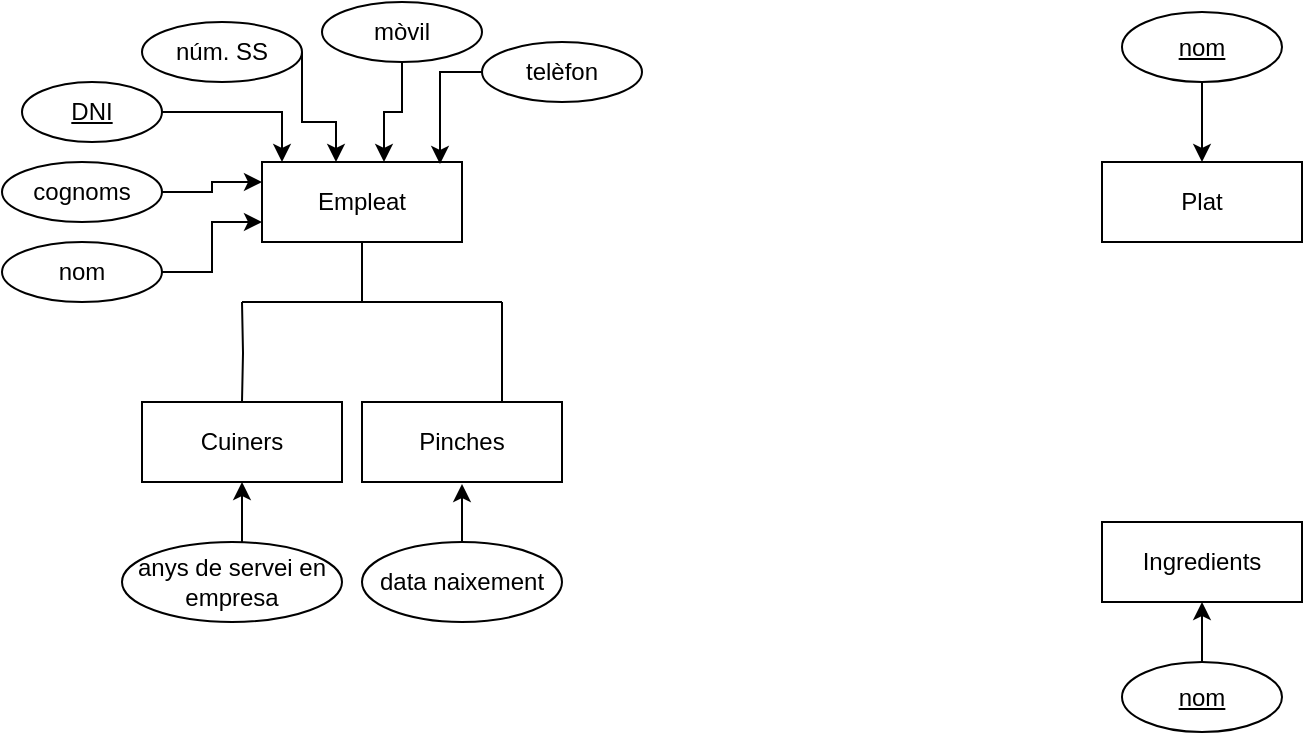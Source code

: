 <mxfile version="15.4.3" type="device"><diagram id="aJhpsfaL08rwU_HSPbfb" name="Page-1"><mxGraphModel dx="661" dy="744" grid="1" gridSize="10" guides="1" tooltips="1" connect="1" arrows="1" fold="1" page="1" pageScale="1" pageWidth="827" pageHeight="1169" math="0" shadow="0"><root><mxCell id="0"/><mxCell id="1" parent="0"/><mxCell id="-mLL-EZOCLM3GK-rzZeT-1" value="Empleat" style="whiteSpace=wrap;html=1;align=center;" vertex="1" parent="1"><mxGeometry x="170" y="180" width="100" height="40" as="geometry"/></mxCell><mxCell id="-mLL-EZOCLM3GK-rzZeT-8" style="edgeStyle=orthogonalEdgeStyle;rounded=0;orthogonalLoop=1;jettySize=auto;html=1;entryX=0;entryY=0.75;entryDx=0;entryDy=0;" edge="1" parent="1" source="-mLL-EZOCLM3GK-rzZeT-2" target="-mLL-EZOCLM3GK-rzZeT-1"><mxGeometry relative="1" as="geometry"/></mxCell><mxCell id="-mLL-EZOCLM3GK-rzZeT-2" value="nom" style="ellipse;whiteSpace=wrap;html=1;align=center;" vertex="1" parent="1"><mxGeometry x="40" y="220" width="80" height="30" as="geometry"/></mxCell><mxCell id="-mLL-EZOCLM3GK-rzZeT-9" style="edgeStyle=orthogonalEdgeStyle;rounded=0;orthogonalLoop=1;jettySize=auto;html=1;entryX=0;entryY=0.25;entryDx=0;entryDy=0;" edge="1" parent="1" source="-mLL-EZOCLM3GK-rzZeT-3" target="-mLL-EZOCLM3GK-rzZeT-1"><mxGeometry relative="1" as="geometry"/></mxCell><mxCell id="-mLL-EZOCLM3GK-rzZeT-3" value="cognoms" style="ellipse;whiteSpace=wrap;html=1;align=center;" vertex="1" parent="1"><mxGeometry x="40" y="180" width="80" height="30" as="geometry"/></mxCell><mxCell id="-mLL-EZOCLM3GK-rzZeT-11" style="edgeStyle=orthogonalEdgeStyle;rounded=0;orthogonalLoop=1;jettySize=auto;html=1;" edge="1" parent="1" source="-mLL-EZOCLM3GK-rzZeT-4"><mxGeometry relative="1" as="geometry"><mxPoint x="207" y="180" as="targetPoint"/><Array as="points"><mxPoint x="190" y="160"/><mxPoint x="207" y="160"/></Array></mxGeometry></mxCell><mxCell id="-mLL-EZOCLM3GK-rzZeT-4" value="núm. SS" style="ellipse;whiteSpace=wrap;html=1;align=center;" vertex="1" parent="1"><mxGeometry x="110" y="110" width="80" height="30" as="geometry"/></mxCell><mxCell id="-mLL-EZOCLM3GK-rzZeT-13" style="edgeStyle=orthogonalEdgeStyle;rounded=0;orthogonalLoop=1;jettySize=auto;html=1;entryX=0.89;entryY=0.025;entryDx=0;entryDy=0;entryPerimeter=0;" edge="1" parent="1" source="-mLL-EZOCLM3GK-rzZeT-5" target="-mLL-EZOCLM3GK-rzZeT-1"><mxGeometry relative="1" as="geometry"/></mxCell><mxCell id="-mLL-EZOCLM3GK-rzZeT-5" value="telèfon" style="ellipse;whiteSpace=wrap;html=1;align=center;" vertex="1" parent="1"><mxGeometry x="280" y="120" width="80" height="30" as="geometry"/></mxCell><mxCell id="-mLL-EZOCLM3GK-rzZeT-12" style="edgeStyle=orthogonalEdgeStyle;rounded=0;orthogonalLoop=1;jettySize=auto;html=1;entryX=0.61;entryY=0;entryDx=0;entryDy=0;entryPerimeter=0;" edge="1" parent="1" source="-mLL-EZOCLM3GK-rzZeT-6" target="-mLL-EZOCLM3GK-rzZeT-1"><mxGeometry relative="1" as="geometry"/></mxCell><mxCell id="-mLL-EZOCLM3GK-rzZeT-6" value="mòvil" style="ellipse;whiteSpace=wrap;html=1;align=center;" vertex="1" parent="1"><mxGeometry x="200" y="100" width="80" height="30" as="geometry"/></mxCell><mxCell id="-mLL-EZOCLM3GK-rzZeT-10" style="edgeStyle=orthogonalEdgeStyle;rounded=0;orthogonalLoop=1;jettySize=auto;html=1;entryX=0.1;entryY=0;entryDx=0;entryDy=0;entryPerimeter=0;" edge="1" parent="1" source="-mLL-EZOCLM3GK-rzZeT-7" target="-mLL-EZOCLM3GK-rzZeT-1"><mxGeometry relative="1" as="geometry"/></mxCell><mxCell id="-mLL-EZOCLM3GK-rzZeT-7" value="DNI" style="ellipse;whiteSpace=wrap;html=1;align=center;fontStyle=4;" vertex="1" parent="1"><mxGeometry x="50" y="140" width="70" height="30" as="geometry"/></mxCell><mxCell id="-mLL-EZOCLM3GK-rzZeT-14" value="Cuiners" style="whiteSpace=wrap;html=1;align=center;" vertex="1" parent="1"><mxGeometry x="110" y="300" width="100" height="40" as="geometry"/></mxCell><mxCell id="-mLL-EZOCLM3GK-rzZeT-15" value="Pinches" style="whiteSpace=wrap;html=1;align=center;" vertex="1" parent="1"><mxGeometry x="220" y="300" width="100" height="40" as="geometry"/></mxCell><mxCell id="-mLL-EZOCLM3GK-rzZeT-17" value="" style="endArrow=none;html=1;rounded=0;edgeStyle=orthogonalEdgeStyle;exitX=0.5;exitY=1;exitDx=0;exitDy=0;" edge="1" parent="1" source="-mLL-EZOCLM3GK-rzZeT-1"><mxGeometry relative="1" as="geometry"><mxPoint x="210" y="250" as="sourcePoint"/><mxPoint x="220" y="250" as="targetPoint"/></mxGeometry></mxCell><mxCell id="-mLL-EZOCLM3GK-rzZeT-18" value="" style="endArrow=none;html=1;rounded=0;edgeStyle=orthogonalEdgeStyle;" edge="1" parent="1"><mxGeometry relative="1" as="geometry"><mxPoint x="160" y="250" as="sourcePoint"/><mxPoint x="290" y="250" as="targetPoint"/></mxGeometry></mxCell><mxCell id="-mLL-EZOCLM3GK-rzZeT-19" value="" style="endArrow=none;html=1;rounded=0;edgeStyle=orthogonalEdgeStyle;entryX=0.5;entryY=0;entryDx=0;entryDy=0;" edge="1" parent="1" target="-mLL-EZOCLM3GK-rzZeT-14"><mxGeometry relative="1" as="geometry"><mxPoint x="160" y="250" as="sourcePoint"/><mxPoint x="210" y="310" as="targetPoint"/></mxGeometry></mxCell><mxCell id="-mLL-EZOCLM3GK-rzZeT-22" value="" style="endArrow=none;html=1;rounded=0;edgeStyle=orthogonalEdgeStyle;entryX=0.5;entryY=0;entryDx=0;entryDy=0;" edge="1" parent="1"><mxGeometry relative="1" as="geometry"><mxPoint x="290" y="250" as="sourcePoint"/><mxPoint x="290" y="300" as="targetPoint"/></mxGeometry></mxCell><mxCell id="-mLL-EZOCLM3GK-rzZeT-29" style="edgeStyle=orthogonalEdgeStyle;rounded=0;orthogonalLoop=1;jettySize=auto;html=1;entryX=0.5;entryY=1;entryDx=0;entryDy=0;" edge="1" parent="1" source="-mLL-EZOCLM3GK-rzZeT-26" target="-mLL-EZOCLM3GK-rzZeT-14"><mxGeometry relative="1" as="geometry"><Array as="points"><mxPoint x="120" y="380"/><mxPoint x="160" y="380"/></Array></mxGeometry></mxCell><mxCell id="-mLL-EZOCLM3GK-rzZeT-26" value="anys de servei en empresa" style="ellipse;whiteSpace=wrap;html=1;align=center;" vertex="1" parent="1"><mxGeometry x="100" y="370" width="110" height="40" as="geometry"/></mxCell><mxCell id="-mLL-EZOCLM3GK-rzZeT-31" style="edgeStyle=orthogonalEdgeStyle;rounded=0;orthogonalLoop=1;jettySize=auto;html=1;" edge="1" parent="1" source="-mLL-EZOCLM3GK-rzZeT-30"><mxGeometry relative="1" as="geometry"><mxPoint x="270" y="341" as="targetPoint"/><Array as="points"><mxPoint x="270" y="370"/><mxPoint x="270" y="370"/></Array></mxGeometry></mxCell><mxCell id="-mLL-EZOCLM3GK-rzZeT-30" value="data naixement" style="ellipse;whiteSpace=wrap;html=1;align=center;" vertex="1" parent="1"><mxGeometry x="220" y="370" width="100" height="40" as="geometry"/></mxCell><mxCell id="-mLL-EZOCLM3GK-rzZeT-32" value="Plat" style="whiteSpace=wrap;html=1;align=center;" vertex="1" parent="1"><mxGeometry x="590" y="180" width="100" height="40" as="geometry"/></mxCell><mxCell id="-mLL-EZOCLM3GK-rzZeT-33" value="Ingredients" style="whiteSpace=wrap;html=1;align=center;" vertex="1" parent="1"><mxGeometry x="590" y="360" width="100" height="40" as="geometry"/></mxCell><mxCell id="-mLL-EZOCLM3GK-rzZeT-35" style="edgeStyle=orthogonalEdgeStyle;rounded=0;orthogonalLoop=1;jettySize=auto;html=1;" edge="1" parent="1" source="-mLL-EZOCLM3GK-rzZeT-34" target="-mLL-EZOCLM3GK-rzZeT-32"><mxGeometry relative="1" as="geometry"/></mxCell><mxCell id="-mLL-EZOCLM3GK-rzZeT-34" value="nom" style="ellipse;whiteSpace=wrap;html=1;align=center;fontStyle=4;" vertex="1" parent="1"><mxGeometry x="600" y="105" width="80" height="35" as="geometry"/></mxCell><mxCell id="-mLL-EZOCLM3GK-rzZeT-37" style="edgeStyle=orthogonalEdgeStyle;rounded=0;orthogonalLoop=1;jettySize=auto;html=1;" edge="1" parent="1" source="-mLL-EZOCLM3GK-rzZeT-36" target="-mLL-EZOCLM3GK-rzZeT-33"><mxGeometry relative="1" as="geometry"/></mxCell><mxCell id="-mLL-EZOCLM3GK-rzZeT-36" value="nom" style="ellipse;whiteSpace=wrap;html=1;align=center;fontStyle=4;" vertex="1" parent="1"><mxGeometry x="600" y="430" width="80" height="35" as="geometry"/></mxCell></root></mxGraphModel></diagram></mxfile>